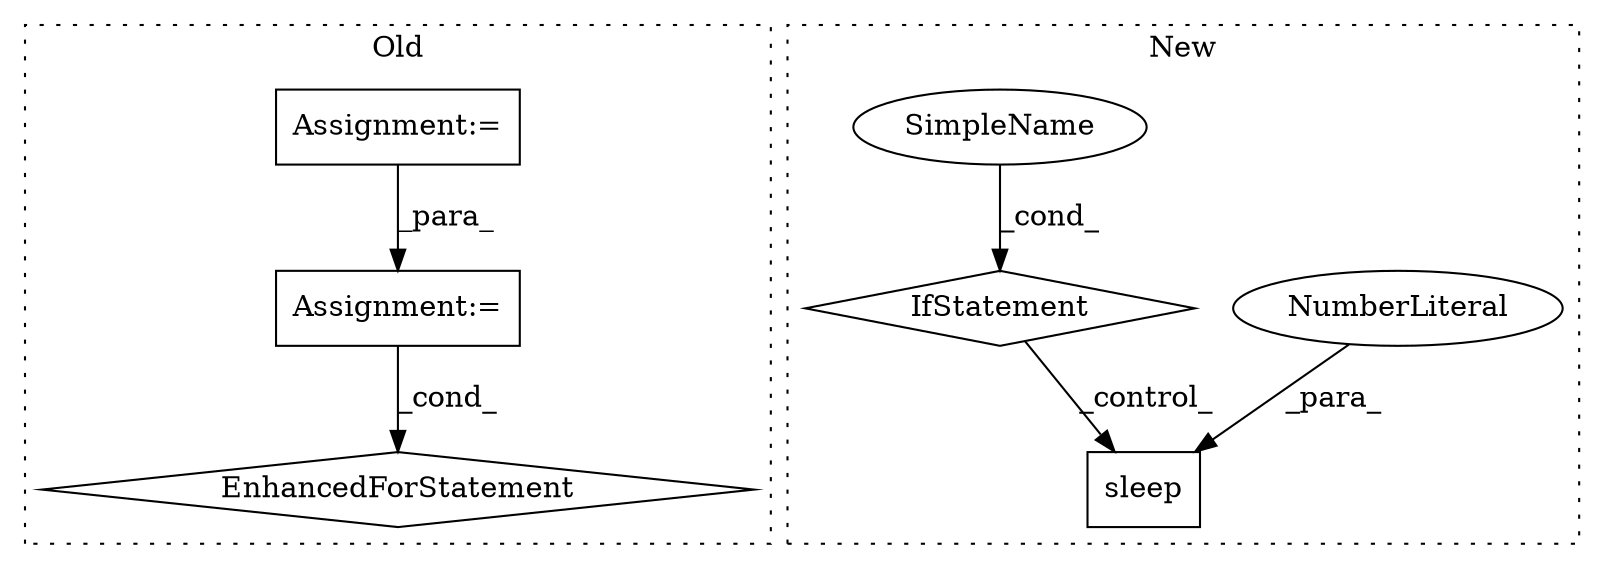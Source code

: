 digraph G {
subgraph cluster0 {
1 [label="EnhancedForStatement" a="70" s="2884,3027" l="57,2" shape="diamond"];
3 [label="Assignment:=" a="7" s="2839" l="1" shape="box"];
7 [label="Assignment:=" a="7" s="2811" l="1" shape="box"];
label = "Old";
style="dotted";
}
subgraph cluster1 {
2 [label="sleep" a="32" s="3475,3482" l="6,1" shape="box"];
4 [label="NumberLiteral" a="34" s="3481" l="1" shape="ellipse"];
5 [label="IfStatement" a="25" s="3385,3411" l="4,2" shape="diamond"];
6 [label="SimpleName" a="42" s="" l="" shape="ellipse"];
label = "New";
style="dotted";
}
3 -> 1 [label="_cond_"];
4 -> 2 [label="_para_"];
5 -> 2 [label="_control_"];
6 -> 5 [label="_cond_"];
7 -> 3 [label="_para_"];
}